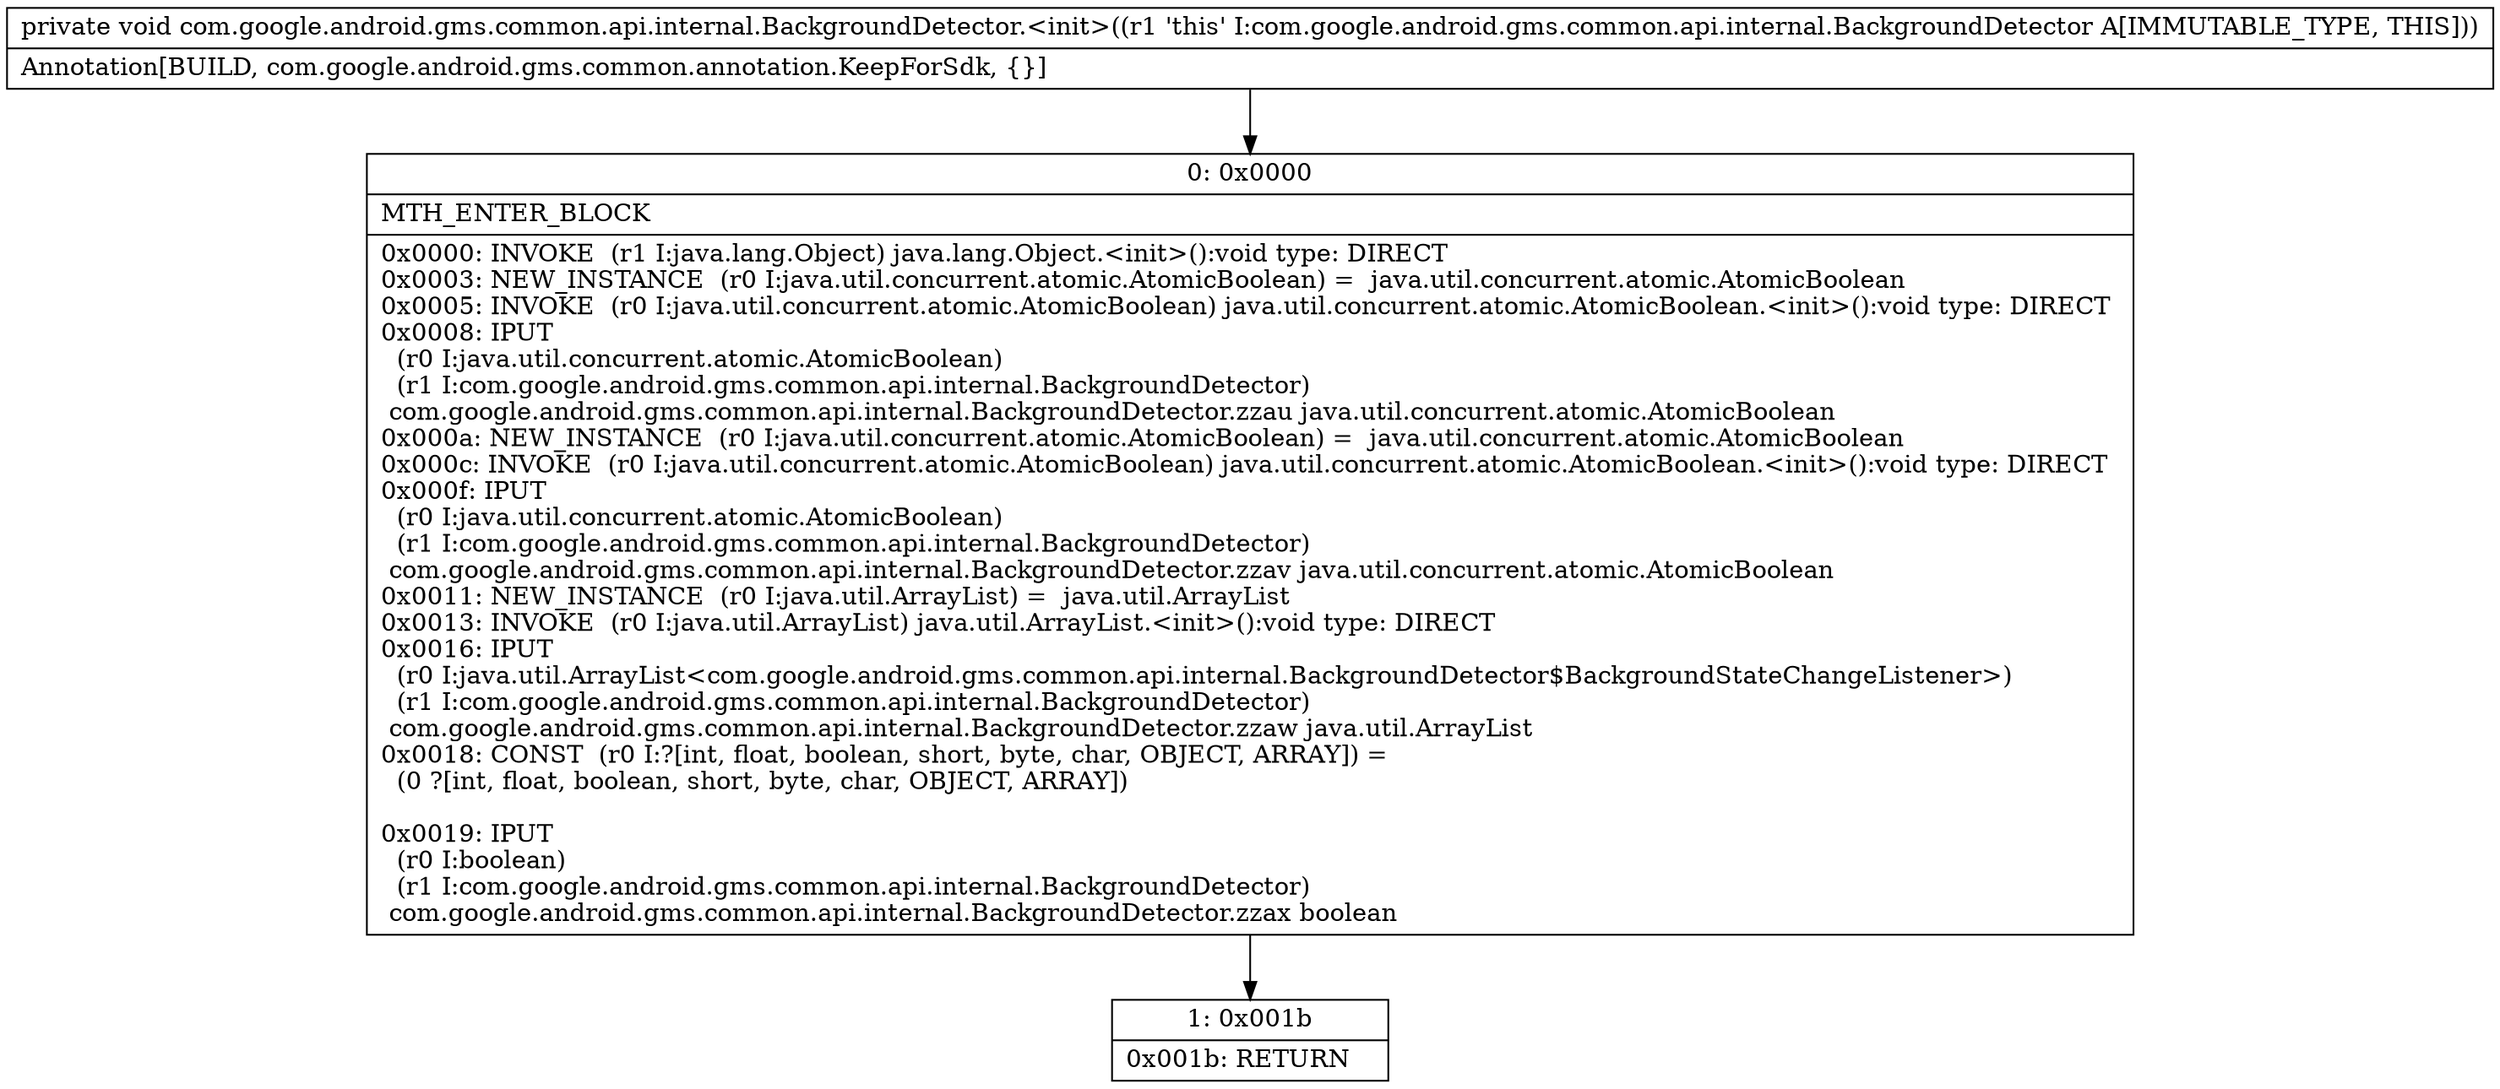 digraph "CFG forcom.google.android.gms.common.api.internal.BackgroundDetector.\<init\>()V" {
Node_0 [shape=record,label="{0\:\ 0x0000|MTH_ENTER_BLOCK\l|0x0000: INVOKE  (r1 I:java.lang.Object) java.lang.Object.\<init\>():void type: DIRECT \l0x0003: NEW_INSTANCE  (r0 I:java.util.concurrent.atomic.AtomicBoolean) =  java.util.concurrent.atomic.AtomicBoolean \l0x0005: INVOKE  (r0 I:java.util.concurrent.atomic.AtomicBoolean) java.util.concurrent.atomic.AtomicBoolean.\<init\>():void type: DIRECT \l0x0008: IPUT  \l  (r0 I:java.util.concurrent.atomic.AtomicBoolean)\l  (r1 I:com.google.android.gms.common.api.internal.BackgroundDetector)\l com.google.android.gms.common.api.internal.BackgroundDetector.zzau java.util.concurrent.atomic.AtomicBoolean \l0x000a: NEW_INSTANCE  (r0 I:java.util.concurrent.atomic.AtomicBoolean) =  java.util.concurrent.atomic.AtomicBoolean \l0x000c: INVOKE  (r0 I:java.util.concurrent.atomic.AtomicBoolean) java.util.concurrent.atomic.AtomicBoolean.\<init\>():void type: DIRECT \l0x000f: IPUT  \l  (r0 I:java.util.concurrent.atomic.AtomicBoolean)\l  (r1 I:com.google.android.gms.common.api.internal.BackgroundDetector)\l com.google.android.gms.common.api.internal.BackgroundDetector.zzav java.util.concurrent.atomic.AtomicBoolean \l0x0011: NEW_INSTANCE  (r0 I:java.util.ArrayList) =  java.util.ArrayList \l0x0013: INVOKE  (r0 I:java.util.ArrayList) java.util.ArrayList.\<init\>():void type: DIRECT \l0x0016: IPUT  \l  (r0 I:java.util.ArrayList\<com.google.android.gms.common.api.internal.BackgroundDetector$BackgroundStateChangeListener\>)\l  (r1 I:com.google.android.gms.common.api.internal.BackgroundDetector)\l com.google.android.gms.common.api.internal.BackgroundDetector.zzaw java.util.ArrayList \l0x0018: CONST  (r0 I:?[int, float, boolean, short, byte, char, OBJECT, ARRAY]) = \l  (0 ?[int, float, boolean, short, byte, char, OBJECT, ARRAY])\l \l0x0019: IPUT  \l  (r0 I:boolean)\l  (r1 I:com.google.android.gms.common.api.internal.BackgroundDetector)\l com.google.android.gms.common.api.internal.BackgroundDetector.zzax boolean \l}"];
Node_1 [shape=record,label="{1\:\ 0x001b|0x001b: RETURN   \l}"];
MethodNode[shape=record,label="{private void com.google.android.gms.common.api.internal.BackgroundDetector.\<init\>((r1 'this' I:com.google.android.gms.common.api.internal.BackgroundDetector A[IMMUTABLE_TYPE, THIS]))  | Annotation[BUILD, com.google.android.gms.common.annotation.KeepForSdk, \{\}]\l}"];
MethodNode -> Node_0;
Node_0 -> Node_1;
}

